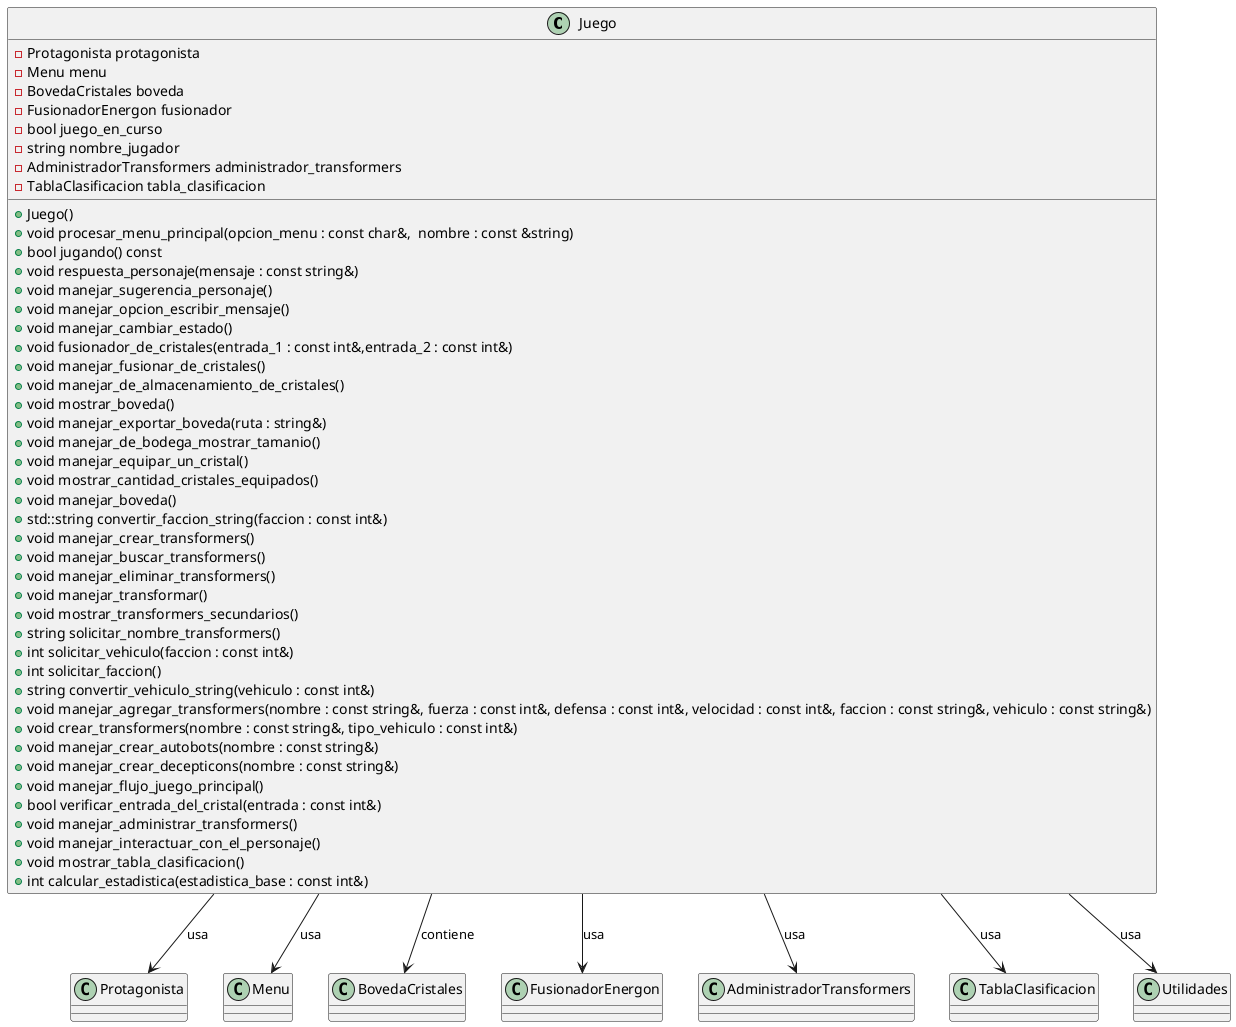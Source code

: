 @startuml
'https://plantuml.com/class-diagram

class Juego {
    - Protagonista protagonista
    - Menu menu
    - BovedaCristales boveda
    - FusionadorEnergon fusionador
    - bool juego_en_curso
    - string nombre_jugador
    - AdministradorTransformers administrador_transformers
    - TablaClasificacion tabla_clasificacion

    + Juego()
    + void procesar_menu_principal(opcion_menu : const char&,  nombre : const &string)
    + bool jugando() const
    + void respuesta_personaje(mensaje : const string&)
    + void manejar_sugerencia_personaje()
    + void manejar_opcion_escribir_mensaje()
    + void manejar_cambiar_estado()
    + void fusionador_de_cristales(entrada_1 : const int&,entrada_2 : const int&)
    + void manejar_fusionar_de_cristales()
    + void manejar_de_almacenamiento_de_cristales()
    + void mostrar_boveda()
    + void manejar_exportar_boveda(ruta : string&)
    + void manejar_de_bodega_mostrar_tamanio()
    + void manejar_equipar_un_cristal()
    + void mostrar_cantidad_cristales_equipados()
    + void manejar_boveda()
    + std::string convertir_faccion_string(faccion : const int&)
    + void manejar_crear_transformers()
    + void manejar_buscar_transformers()
    + void manejar_eliminar_transformers()
    + void manejar_transformar()
    + void mostrar_transformers_secundarios()
    + string solicitar_nombre_transformers()
    + int solicitar_vehiculo(faccion : const int&)
    + int solicitar_faccion()
    + string convertir_vehiculo_string(vehiculo : const int&)
    + void manejar_agregar_transformers(nombre : const string&, fuerza : const int&, defensa : const int&, velocidad : const int&, faccion : const string&, vehiculo : const string&)
    + void crear_transformers(nombre : const string&, tipo_vehiculo : const int&)
    + void manejar_crear_autobots(nombre : const string&)
    + void manejar_crear_decepticons(nombre : const string&)
    + void manejar_flujo_juego_principal()
    + bool verificar_entrada_del_cristal(entrada : const int&)
    + void manejar_administrar_transformers()
    + void manejar_interactuar_con_el_personaje()
    + void mostrar_tabla_clasificacion()
    + int calcular_estadistica(estadistica_base : const int&)
}

' Relaciones
Juego --> Protagonista : "usa"
Juego --> Menu : "usa"
Juego --> BovedaCristales : "contiene"
Juego --> FusionadorEnergon : "usa"
Juego --> AdministradorTransformers : "usa"
Juego --> TablaClasificacion : "usa"
Juego --> Utilidades : "usa"

@enduml